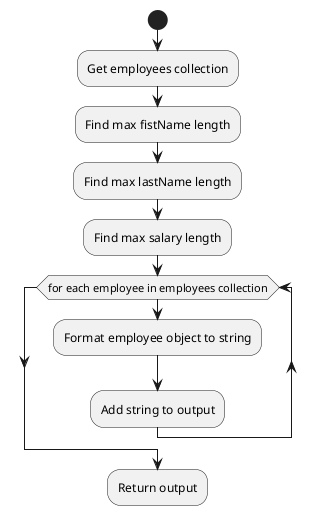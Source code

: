 @startuml
'https://plantuml.com/activity-diagram-beta

start
    :Get employees collection;
    :Find max fistName length;
    :Find max lastName length;
    :Find max salary length;

    while(for each employee in employees collection)
        :Format employee object to string;
        :Add string to output;
    endwhile

    :Return output;
@enduml
